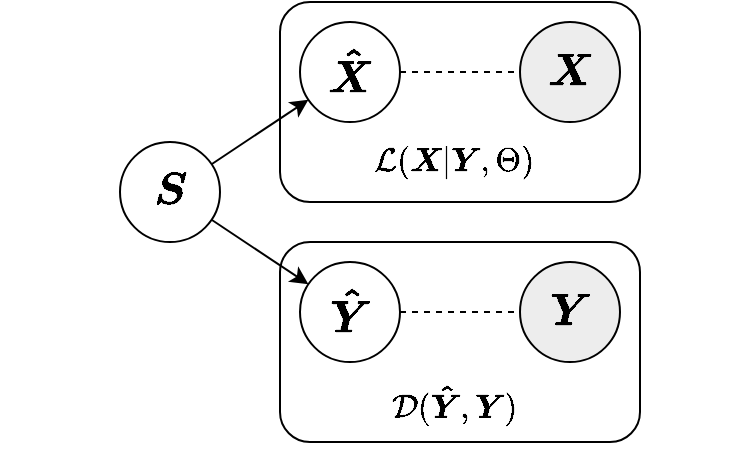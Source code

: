 <mxfile version="14.6.5" type="device"><diagram id="U_bmj329LqxzooW9z0zn" name="Page-1"><mxGraphModel dx="1358" dy="713" grid="1" gridSize="10" guides="1" tooltips="1" connect="1" arrows="1" fold="1" page="1" pageScale="1" pageWidth="850" pageHeight="1100" math="1" shadow="0"><root><mxCell id="0"/><mxCell id="1" parent="0"/><mxCell id="N48nlARPyZFLzEWnRaVB-5" value="" style="rounded=1;whiteSpace=wrap;html=1;" parent="1" vertex="1"><mxGeometry x="320" y="130" width="180" height="100" as="geometry"/></mxCell><mxCell id="N48nlARPyZFLzEWnRaVB-2" value="&lt;font style=&quot;font-size: 19px&quot;&gt;$$\boldsymbol{S}$$&lt;/font&gt;" style="ellipse;whiteSpace=wrap;html=1;aspect=fixed;" parent="1" vertex="1"><mxGeometry x="240" y="200" width="50" height="50" as="geometry"/></mxCell><mxCell id="N48nlARPyZFLzEWnRaVB-4" value="&lt;font style=&quot;font-size: 19px&quot;&gt;$$\boldsymbol{\hat{X}}$$&lt;/font&gt;" style="ellipse;whiteSpace=wrap;html=1;aspect=fixed;" parent="1" vertex="1"><mxGeometry x="330" y="140" width="50" height="50" as="geometry"/></mxCell><mxCell id="N48nlARPyZFLzEWnRaVB-6" value="&lt;font style=&quot;font-size: 19px&quot;&gt;$$\boldsymbol{X}$$&lt;/font&gt;" style="ellipse;whiteSpace=wrap;html=1;aspect=fixed;fillColor=#EDEDED;" parent="1" vertex="1"><mxGeometry x="440" y="140" width="50" height="50" as="geometry"/></mxCell><mxCell id="N48nlARPyZFLzEWnRaVB-7" value="&lt;font style=&quot;font-size: 14px&quot;&gt;$$\mathcal{L}(\boldsymbol{X} | \boldsymbol{Y}, \Theta)$$&lt;/font&gt;" style="text;html=1;strokeColor=none;fillColor=none;align=center;verticalAlign=middle;whiteSpace=wrap;rounded=0;" parent="1" vertex="1"><mxGeometry x="315" y="190" width="185" height="40" as="geometry"/></mxCell><mxCell id="N48nlARPyZFLzEWnRaVB-8" value="" style="rounded=1;whiteSpace=wrap;html=1;" parent="1" vertex="1"><mxGeometry x="320" y="250" width="180" height="100" as="geometry"/></mxCell><mxCell id="N48nlARPyZFLzEWnRaVB-9" value="&lt;font style=&quot;font-size: 19px&quot;&gt;$$\boldsymbol{\hat{Y}}$$&lt;/font&gt;" style="ellipse;whiteSpace=wrap;html=1;aspect=fixed;" parent="1" vertex="1"><mxGeometry x="330" y="260" width="50" height="50" as="geometry"/></mxCell><mxCell id="N48nlARPyZFLzEWnRaVB-10" value="&lt;font style=&quot;font-size: 19px&quot;&gt;$$\boldsymbol{Y}$$&lt;/font&gt;" style="ellipse;whiteSpace=wrap;html=1;aspect=fixed;fillColor=#EDEDED;" parent="1" vertex="1"><mxGeometry x="440" y="260" width="50" height="50" as="geometry"/></mxCell><mxCell id="N48nlARPyZFLzEWnRaVB-11" value="&lt;font style=&quot;font-size: 14px&quot;&gt;$$\mathcal{D}(\boldsymbol{\hat{Y}}, \boldsymbol{Y})$$&lt;/font&gt;" style="text;html=1;strokeColor=none;fillColor=none;align=center;verticalAlign=middle;whiteSpace=wrap;rounded=0;" parent="1" vertex="1"><mxGeometry x="315" y="310" width="185" height="40" as="geometry"/></mxCell><mxCell id="N48nlARPyZFLzEWnRaVB-15" value="" style="endArrow=none;html=1;dashed=1;" parent="1" source="N48nlARPyZFLzEWnRaVB-4" target="N48nlARPyZFLzEWnRaVB-6" edge="1"><mxGeometry width="50" height="50" relative="1" as="geometry"><mxPoint x="350" y="210" as="sourcePoint"/><mxPoint x="400" y="160" as="targetPoint"/></mxGeometry></mxCell><mxCell id="N48nlARPyZFLzEWnRaVB-18" value="" style="endArrow=classic;html=1;" parent="1" source="N48nlARPyZFLzEWnRaVB-2" target="N48nlARPyZFLzEWnRaVB-4" edge="1"><mxGeometry width="50" height="50" relative="1" as="geometry"><mxPoint x="320" y="260" as="sourcePoint"/><mxPoint x="370" y="210" as="targetPoint"/></mxGeometry></mxCell><mxCell id="N48nlARPyZFLzEWnRaVB-20" value="" style="endArrow=classic;html=1;" parent="1" source="N48nlARPyZFLzEWnRaVB-2" target="N48nlARPyZFLzEWnRaVB-9" edge="1"><mxGeometry width="50" height="50" relative="1" as="geometry"><mxPoint x="295.801" y="221.132" as="sourcePoint"/><mxPoint x="344.199" y="188.868" as="targetPoint"/></mxGeometry></mxCell><mxCell id="N48nlARPyZFLzEWnRaVB-21" value="" style="endArrow=none;html=1;dashed=1;entryX=0;entryY=0.5;entryDx=0;entryDy=0;" parent="1" source="N48nlARPyZFLzEWnRaVB-9" target="N48nlARPyZFLzEWnRaVB-10" edge="1"><mxGeometry width="50" height="50" relative="1" as="geometry"><mxPoint x="390" y="165" as="sourcePoint"/><mxPoint x="450.0" y="165" as="targetPoint"/></mxGeometry></mxCell></root></mxGraphModel></diagram></mxfile>